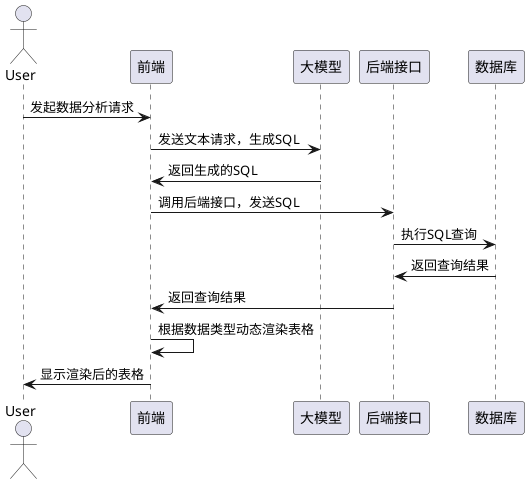 @startuml
actor User
participant "前端" as FE
participant "大模型" as T2SQL
participant "后端接口" as BA
participant "数据库" as DB

User -> FE: 发起数据分析请求
FE -> T2SQL: 发送文本请求，生成SQL
T2SQL -> FE: 返回生成的SQL
FE -> BA: 调用后端接口，发送SQL
BA -> DB: 执行SQL查询
DB -> BA: 返回查询结果
BA -> FE: 返回查询结果
FE -> FE: 根据数据类型动态渲染表格
FE -> User: 显示渲染后的表格
@enduml